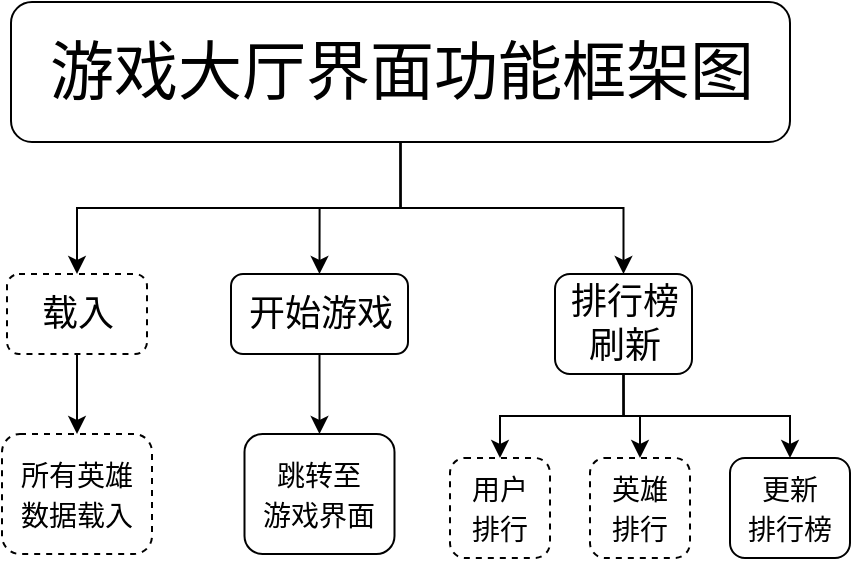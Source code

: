 <mxfile version="20.5.1" type="github">
  <diagram id="QyvoJ7iB64qHbw9t7cfs" name="第 1 页">
    <mxGraphModel dx="1209" dy="740" grid="1" gridSize="10" guides="1" tooltips="1" connect="1" arrows="1" fold="1" page="1" pageScale="1" pageWidth="827" pageHeight="1169" math="0" shadow="0">
      <root>
        <mxCell id="0" />
        <mxCell id="1" parent="0" />
        <mxCell id="oOV4uAgmonsFJPLMSGPg-2" style="edgeStyle=orthogonalEdgeStyle;rounded=0;orthogonalLoop=1;jettySize=auto;html=1;exitX=0.5;exitY=1;exitDx=0;exitDy=0;entryX=0.5;entryY=0;entryDx=0;entryDy=0;fontFamily=Times New Roman;fontSize=16;" edge="1" parent="1" source="oOV4uAgmonsFJPLMSGPg-5" target="oOV4uAgmonsFJPLMSGPg-9">
          <mxGeometry relative="1" as="geometry" />
        </mxCell>
        <mxCell id="oOV4uAgmonsFJPLMSGPg-3" style="edgeStyle=orthogonalEdgeStyle;rounded=0;orthogonalLoop=1;jettySize=auto;html=1;fontFamily=Times New Roman;fontSize=16;" edge="1" parent="1" source="oOV4uAgmonsFJPLMSGPg-5" target="oOV4uAgmonsFJPLMSGPg-13">
          <mxGeometry relative="1" as="geometry" />
        </mxCell>
        <mxCell id="oOV4uAgmonsFJPLMSGPg-4" style="edgeStyle=orthogonalEdgeStyle;rounded=0;orthogonalLoop=1;jettySize=auto;html=1;entryX=0.5;entryY=0;entryDx=0;entryDy=0;fontFamily=Times New Roman;fontSize=16;" edge="1" parent="1" source="oOV4uAgmonsFJPLMSGPg-5" target="oOV4uAgmonsFJPLMSGPg-7">
          <mxGeometry relative="1" as="geometry" />
        </mxCell>
        <mxCell id="oOV4uAgmonsFJPLMSGPg-5" value="游戏大厅界面功能框架图" style="rounded=1;whiteSpace=wrap;html=1;fontFamily=Times New Roman;fontSize=32;" vertex="1" parent="1">
          <mxGeometry x="260.5" y="250" width="389.5" height="70" as="geometry" />
        </mxCell>
        <mxCell id="oOV4uAgmonsFJPLMSGPg-6" style="edgeStyle=orthogonalEdgeStyle;rounded=0;orthogonalLoop=1;jettySize=auto;html=1;fontFamily=Times New Roman;fontSize=16;" edge="1" parent="1" source="oOV4uAgmonsFJPLMSGPg-7" target="oOV4uAgmonsFJPLMSGPg-14">
          <mxGeometry relative="1" as="geometry" />
        </mxCell>
        <mxCell id="oOV4uAgmonsFJPLMSGPg-7" value="&lt;span style=&quot;font-size: 18px;&quot;&gt;载入&lt;/span&gt;" style="rounded=1;whiteSpace=wrap;html=1;fontFamily=Times New Roman;fontSize=16;dashed=1;" vertex="1" parent="1">
          <mxGeometry x="258.5" y="386" width="70" height="40" as="geometry" />
        </mxCell>
        <mxCell id="oOV4uAgmonsFJPLMSGPg-8" style="edgeStyle=orthogonalEdgeStyle;rounded=0;orthogonalLoop=1;jettySize=auto;html=1;exitX=0.5;exitY=1;exitDx=0;exitDy=0;fontFamily=Times New Roman;fontSize=18;" edge="1" parent="1" source="oOV4uAgmonsFJPLMSGPg-9" target="oOV4uAgmonsFJPLMSGPg-15">
          <mxGeometry relative="1" as="geometry" />
        </mxCell>
        <mxCell id="oOV4uAgmonsFJPLMSGPg-9" value="&lt;span style=&quot;font-size: 18px;&quot;&gt;开始游戏&lt;/span&gt;" style="rounded=1;whiteSpace=wrap;html=1;fontFamily=Times New Roman;fontSize=16;" vertex="1" parent="1">
          <mxGeometry x="370.5" y="386" width="88.5" height="40" as="geometry" />
        </mxCell>
        <mxCell id="oOV4uAgmonsFJPLMSGPg-11" style="edgeStyle=orthogonalEdgeStyle;rounded=0;orthogonalLoop=1;jettySize=auto;html=1;entryX=0.5;entryY=0;entryDx=0;entryDy=0;fontFamily=Times New Roman;fontSize=18;" edge="1" parent="1" source="oOV4uAgmonsFJPLMSGPg-13" target="oOV4uAgmonsFJPLMSGPg-17">
          <mxGeometry relative="1" as="geometry" />
        </mxCell>
        <mxCell id="oOV4uAgmonsFJPLMSGPg-28" style="edgeStyle=orthogonalEdgeStyle;rounded=0;orthogonalLoop=1;jettySize=auto;html=1;exitX=0.5;exitY=1;exitDx=0;exitDy=0;entryX=0.5;entryY=0;entryDx=0;entryDy=0;" edge="1" parent="1" source="oOV4uAgmonsFJPLMSGPg-13" target="oOV4uAgmonsFJPLMSGPg-27">
          <mxGeometry relative="1" as="geometry" />
        </mxCell>
        <mxCell id="oOV4uAgmonsFJPLMSGPg-29" style="edgeStyle=orthogonalEdgeStyle;rounded=0;orthogonalLoop=1;jettySize=auto;html=1;exitX=0.5;exitY=1;exitDx=0;exitDy=0;entryX=0.5;entryY=0;entryDx=0;entryDy=0;" edge="1" parent="1" source="oOV4uAgmonsFJPLMSGPg-13" target="oOV4uAgmonsFJPLMSGPg-16">
          <mxGeometry relative="1" as="geometry" />
        </mxCell>
        <mxCell id="oOV4uAgmonsFJPLMSGPg-13" value="&lt;font style=&quot;font-size: 18px;&quot;&gt;排行榜刷新&lt;/font&gt;" style="rounded=1;whiteSpace=wrap;html=1;fontFamily=Times New Roman;fontSize=16;" vertex="1" parent="1">
          <mxGeometry x="532.5" y="386" width="68.5" height="50" as="geometry" />
        </mxCell>
        <mxCell id="oOV4uAgmonsFJPLMSGPg-14" value="&lt;font style=&quot;font-size: 14px;&quot;&gt;所有英雄&lt;br&gt;数据载入&lt;/font&gt;" style="rounded=1;whiteSpace=wrap;html=1;fontFamily=Times New Roman;fontSize=16;dashed=1;" vertex="1" parent="1">
          <mxGeometry x="256" y="466" width="75" height="60" as="geometry" />
        </mxCell>
        <mxCell id="oOV4uAgmonsFJPLMSGPg-15" value="&lt;span style=&quot;font-size: 14px;&quot;&gt;跳转至&lt;br&gt;游戏界面&lt;/span&gt;" style="rounded=1;whiteSpace=wrap;html=1;fontFamily=Times New Roman;fontSize=16;" vertex="1" parent="1">
          <mxGeometry x="377.25" y="466" width="75" height="60" as="geometry" />
        </mxCell>
        <mxCell id="oOV4uAgmonsFJPLMSGPg-16" value="&lt;span style=&quot;font-size: 14px;&quot;&gt;用户&lt;br&gt;排行&lt;br&gt;&lt;/span&gt;" style="rounded=1;whiteSpace=wrap;html=1;fontFamily=Times New Roman;fontSize=16;dashed=1;" vertex="1" parent="1">
          <mxGeometry x="480" y="478" width="50" height="50" as="geometry" />
        </mxCell>
        <mxCell id="oOV4uAgmonsFJPLMSGPg-17" value="&lt;span style=&quot;font-size: 14px;&quot;&gt;英雄&lt;br&gt;排行&lt;/span&gt;" style="rounded=1;whiteSpace=wrap;html=1;fontFamily=Times New Roman;fontSize=16;dashed=1;" vertex="1" parent="1">
          <mxGeometry x="550" y="478" width="50" height="50" as="geometry" />
        </mxCell>
        <mxCell id="oOV4uAgmonsFJPLMSGPg-27" value="&lt;span style=&quot;font-size: 14px;&quot;&gt;更新&lt;br&gt;排行榜&lt;/span&gt;" style="rounded=1;whiteSpace=wrap;html=1;fontFamily=Times New Roman;fontSize=16;" vertex="1" parent="1">
          <mxGeometry x="620" y="478" width="60" height="50" as="geometry" />
        </mxCell>
      </root>
    </mxGraphModel>
  </diagram>
</mxfile>
